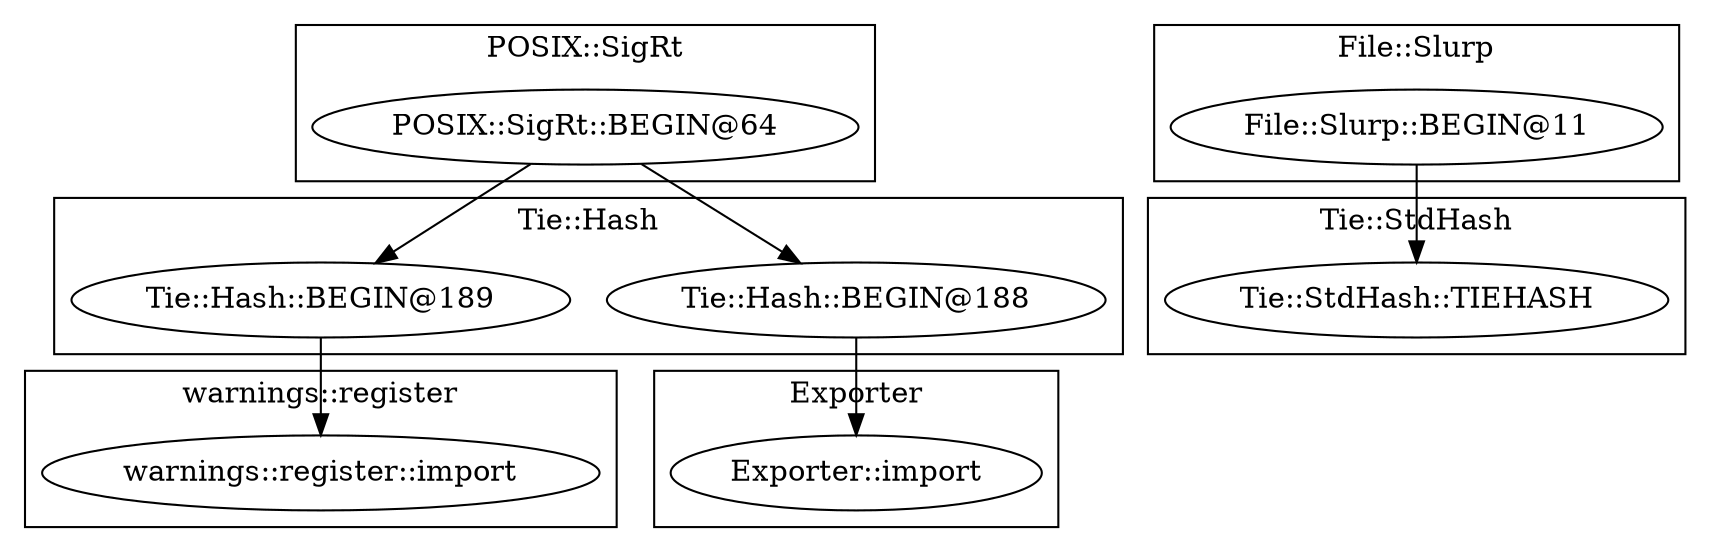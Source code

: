 digraph {
graph [overlap=false]
subgraph cluster_POSIX_SigRt {
	label="POSIX::SigRt";
	"POSIX::SigRt::BEGIN@64";
}
subgraph cluster_Tie_StdHash {
	label="Tie::StdHash";
	"Tie::StdHash::TIEHASH";
}
subgraph cluster_Exporter {
	label="Exporter";
	"Exporter::import";
}
subgraph cluster_File_Slurp {
	label="File::Slurp";
	"File::Slurp::BEGIN@11";
}
subgraph cluster_Tie_Hash {
	label="Tie::Hash";
	"Tie::Hash::BEGIN@189";
	"Tie::Hash::BEGIN@188";
}
subgraph cluster_warnings_register {
	label="warnings::register";
	"warnings::register::import";
}
"Tie::Hash::BEGIN@188" -> "Exporter::import";
"Tie::Hash::BEGIN@189" -> "warnings::register::import";
"POSIX::SigRt::BEGIN@64" -> "Tie::Hash::BEGIN@188";
"File::Slurp::BEGIN@11" -> "Tie::StdHash::TIEHASH";
"POSIX::SigRt::BEGIN@64" -> "Tie::Hash::BEGIN@189";
}

